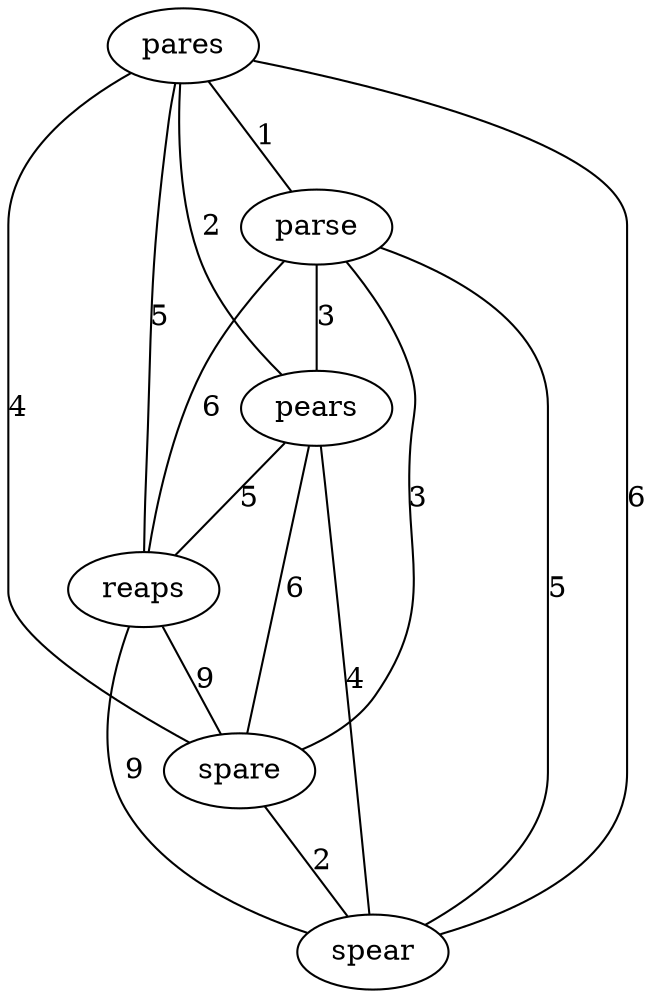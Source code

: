 graph {
	pares -- parse [ label="1" ];
	pares -- pears [ label="2" ];
	pares -- reaps [ label="5" ];
	pares -- spare [ label="4" ];
	pares -- spear [ label="6" ];
	parse -- pears [ label="3" ];
	parse -- reaps [ label="6" ];
	parse -- spare [ label="3" ];
	parse -- spear [ label="5" ];
	pears -- reaps [ label="5" ];
	pears -- spare [ label="6" ];
	pears -- spear [ label="4" ];
	reaps -- spare [ label="9" ];
	reaps -- spear [ label="9" ];
	spare -- spear [ label="2" ];
}